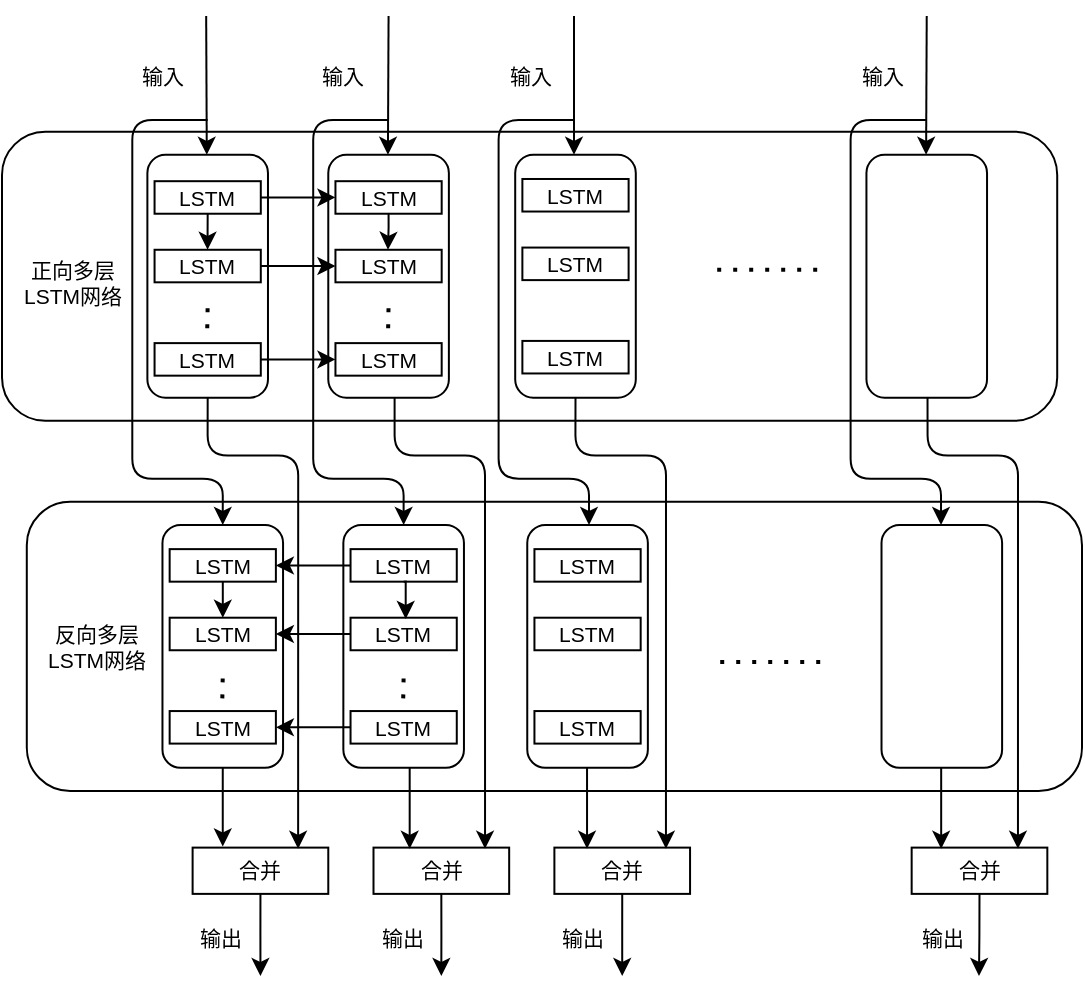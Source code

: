 <mxfile version="14.4.4" type="github">
  <diagram id="JIANmT2nnOIBF4YDTT5s" name="第 1 页">
    <mxGraphModel dx="1422" dy="802" grid="1" gridSize="10" guides="1" tooltips="1" connect="1" arrows="1" fold="1" page="1" pageScale="1" pageWidth="827" pageHeight="1169" math="0" shadow="0">
      <root>
        <mxCell id="0" />
        <mxCell id="1" parent="0" />
        <mxCell id="ffXGzlUsW7iirdP9C00W-28" value="" style="rounded=1;whiteSpace=wrap;html=1;fillColor=none;container=0;fontSize=10.5;" vertex="1" parent="1">
          <mxGeometry x="120" y="387.828" width="527.607" height="144.578" as="geometry" />
        </mxCell>
        <mxCell id="ffXGzlUsW7iirdP9C00W-2" value="" style="rounded=1;whiteSpace=wrap;html=1;container=0;fontSize=10.5;" vertex="1" parent="1">
          <mxGeometry x="192.691" y="399.398" width="60.298" height="121.446" as="geometry" />
        </mxCell>
        <mxCell id="ffXGzlUsW7iirdP9C00W-5" value="" style="endArrow=none;dashed=1;html=1;dashPattern=1 3;strokeWidth=2;fontSize=10.5;" edge="1" parent="1">
          <mxGeometry x="132.393" y="330" width="44.262" height="40.678" as="geometry">
            <mxPoint x="222.622" y="486.145" as="sourcePoint" />
            <mxPoint x="222.84" y="474.578" as="targetPoint" />
          </mxGeometry>
        </mxCell>
        <mxCell id="ffXGzlUsW7iirdP9C00W-7" value="" style="rounded=1;whiteSpace=wrap;html=1;container=0;fontSize=10.5;" vertex="1" parent="1">
          <mxGeometry x="283.138" y="399.398" width="60.298" height="121.446" as="geometry" />
        </mxCell>
        <mxCell id="ffXGzlUsW7iirdP9C00W-12" value="" style="endArrow=none;dashed=1;html=1;dashPattern=1 3;strokeWidth=2;fontSize=10.5;" edge="1" parent="1">
          <mxGeometry x="132.393" y="330" width="44.262" height="40.678" as="geometry">
            <mxPoint x="313.069" y="486.145" as="sourcePoint" />
            <mxPoint x="313.287" y="474.578" as="targetPoint" />
          </mxGeometry>
        </mxCell>
        <mxCell id="ffXGzlUsW7iirdP9C00W-22" value="" style="rounded=1;whiteSpace=wrap;html=1;container=0;fontSize=10.5;" vertex="1" parent="1">
          <mxGeometry x="376.6" y="399.398" width="60.298" height="121.446" as="geometry" />
        </mxCell>
        <mxCell id="ffXGzlUsW7iirdP9C00W-23" value="" style="rounded=1;whiteSpace=wrap;html=1;container=0;fontSize=10.5;" vertex="1" parent="1">
          <mxGeometry x="552.218" y="399.398" width="60.298" height="121.446" as="geometry" />
        </mxCell>
        <mxCell id="ffXGzlUsW7iirdP9C00W-24" value="" style="endArrow=classic;html=1;entryX=0.5;entryY=0;entryDx=0;entryDy=0;edgeStyle=orthogonalEdgeStyle;fontSize=10.5;" edge="1" parent="1" target="ffXGzlUsW7iirdP9C00W-30">
          <mxGeometry x="132.393" y="330" width="44.262" height="40.678" as="geometry">
            <mxPoint x="222.84" y="382.048" as="sourcePoint" />
            <mxPoint x="479.106" y="457.229" as="targetPoint" />
            <Array as="points">
              <mxPoint x="185.154" y="382.048" />
              <mxPoint x="185.154" y="561.325" />
              <mxPoint x="230.378" y="561.325" />
            </Array>
          </mxGeometry>
        </mxCell>
        <mxCell id="ffXGzlUsW7iirdP9C00W-25" value="" style="endArrow=classic;html=1;entryX=0.5;entryY=0;entryDx=0;entryDy=0;fontSize=10.5;" edge="1" parent="1">
          <mxGeometry x="132.393" y="330" width="44.262" height="40.678" as="geometry">
            <mxPoint x="313.287" y="330" as="sourcePoint" />
            <mxPoint x="312.971" y="399.398" as="targetPoint" />
          </mxGeometry>
        </mxCell>
        <mxCell id="ffXGzlUsW7iirdP9C00W-26" value="" style="endArrow=classic;html=1;entryX=0.5;entryY=0;entryDx=0;entryDy=0;fontSize=10.5;" edge="1" parent="1">
          <mxGeometry x="132.393" y="330" width="44.262" height="40.678" as="geometry">
            <mxPoint x="405.995" y="330" as="sourcePoint" />
            <mxPoint x="405.995" y="399.398" as="targetPoint" />
          </mxGeometry>
        </mxCell>
        <mxCell id="ffXGzlUsW7iirdP9C00W-27" value="" style="endArrow=classic;html=1;entryX=0.5;entryY=0;entryDx=0;entryDy=0;fontSize=10.5;" edge="1" parent="1">
          <mxGeometry x="132.393" y="330" width="44.262" height="40.678" as="geometry">
            <mxPoint x="582.366" y="330" as="sourcePoint" />
            <mxPoint x="582.05" y="399.398" as="targetPoint" />
          </mxGeometry>
        </mxCell>
        <mxCell id="ffXGzlUsW7iirdP9C00W-29" value="" style="rounded=1;whiteSpace=wrap;html=1;fillColor=none;container=0;fontSize=10.5;" vertex="1" parent="1">
          <mxGeometry x="132.393" y="572.892" width="527.607" height="144.578" as="geometry" />
        </mxCell>
        <mxCell id="ffXGzlUsW7iirdP9C00W-30" value="" style="rounded=1;whiteSpace=wrap;html=1;container=0;fontSize=10.5;" vertex="1" parent="1">
          <mxGeometry x="200.229" y="584.458" width="60.298" height="121.446" as="geometry" />
        </mxCell>
        <mxCell id="ffXGzlUsW7iirdP9C00W-31" value="" style="edgeStyle=orthogonalEdgeStyle;rounded=0;orthogonalLoop=1;jettySize=auto;html=1;fontSize=10.5;entryX=0.5;entryY=0;entryDx=0;entryDy=0;" edge="1" parent="1" source="ffXGzlUsW7iirdP9C00W-111" target="ffXGzlUsW7iirdP9C00W-110">
          <mxGeometry x="136.103" y="330.13" as="geometry">
            <mxPoint x="229.195" y="614.869" as="sourcePoint" />
            <mxPoint x="229.195" y="630.853" as="targetPoint" />
            <Array as="points">
              <mxPoint x="230" y="631" />
            </Array>
          </mxGeometry>
        </mxCell>
        <mxCell id="ffXGzlUsW7iirdP9C00W-35" value="" style="endArrow=none;dashed=1;html=1;dashPattern=1 3;strokeWidth=2;fontSize=10.5;" edge="1" parent="1">
          <mxGeometry x="132.393" y="330" width="44.262" height="40.678" as="geometry">
            <mxPoint x="230.159" y="671.205" as="sourcePoint" />
            <mxPoint x="230.378" y="659.639" as="targetPoint" />
          </mxGeometry>
        </mxCell>
        <mxCell id="ffXGzlUsW7iirdP9C00W-36" value="" style="rounded=1;whiteSpace=wrap;html=1;container=0;fontSize=10.5;" vertex="1" parent="1">
          <mxGeometry x="290.675" y="584.458" width="60.298" height="121.446" as="geometry" />
        </mxCell>
        <mxCell id="ffXGzlUsW7iirdP9C00W-41" value="" style="endArrow=none;dashed=1;html=1;dashPattern=1 3;strokeWidth=2;fontSize=10.5;" edge="1" parent="1">
          <mxGeometry x="132.393" y="330" width="44.262" height="40.678" as="geometry">
            <mxPoint x="320.606" y="671.205" as="sourcePoint" />
            <mxPoint x="320.824" y="659.639" as="targetPoint" />
          </mxGeometry>
        </mxCell>
        <mxCell id="ffXGzlUsW7iirdP9C00W-45" value="" style="rounded=1;whiteSpace=wrap;html=1;container=0;fontSize=10.5;" vertex="1" parent="1">
          <mxGeometry x="382.63" y="584.458" width="60.298" height="121.446" as="geometry" />
        </mxCell>
        <mxCell id="ffXGzlUsW7iirdP9C00W-46" value="" style="rounded=1;whiteSpace=wrap;html=1;container=0;fontSize=10.5;" vertex="1" parent="1">
          <mxGeometry x="559.755" y="584.458" width="60.298" height="121.446" as="geometry" />
        </mxCell>
        <mxCell id="ffXGzlUsW7iirdP9C00W-54" value="" style="endArrow=classic;html=1;entryX=0.5;entryY=0;entryDx=0;entryDy=0;fontSize=10.5;" edge="1" parent="1">
          <mxGeometry x="132.393" y="330" width="44.262" height="40.678" as="geometry">
            <mxPoint x="222.087" y="330" as="sourcePoint" />
            <mxPoint x="222.396" y="399.398" as="targetPoint" />
          </mxGeometry>
        </mxCell>
        <mxCell id="ffXGzlUsW7iirdP9C00W-55" value="" style="endArrow=classic;html=1;exitX=0.5;exitY=1;exitDx=0;exitDy=0;fontSize=10.5;" edge="1" parent="1" source="ffXGzlUsW7iirdP9C00W-30">
          <mxGeometry x="132.393" y="330" width="44.262" height="40.678" as="geometry">
            <mxPoint x="531.867" y="642.289" as="sourcePoint" />
            <mxPoint x="230.378" y="745.229" as="targetPoint" />
          </mxGeometry>
        </mxCell>
        <mxCell id="ffXGzlUsW7iirdP9C00W-57" value="" style="endArrow=classic;html=1;exitX=0.5;exitY=1;exitDx=0;exitDy=0;edgeStyle=orthogonalEdgeStyle;fontSize=10.5;" edge="1" parent="1" source="ffXGzlUsW7iirdP9C00W-2">
          <mxGeometry x="132.393" y="330" width="44.262" height="40.678" as="geometry">
            <mxPoint x="531.867" y="642.289" as="sourcePoint" />
            <mxPoint x="268.064" y="746.386" as="targetPoint" />
            <Array as="points">
              <mxPoint x="222.84" y="549.759" />
              <mxPoint x="268.064" y="549.759" />
            </Array>
          </mxGeometry>
        </mxCell>
        <mxCell id="ffXGzlUsW7iirdP9C00W-78" style="edgeStyle=orthogonalEdgeStyle;rounded=0;orthogonalLoop=1;jettySize=auto;html=1;exitX=0.5;exitY=1;exitDx=0;exitDy=0;fontSize=10.5;" edge="1" parent="1" source="ffXGzlUsW7iirdP9C00W-58">
          <mxGeometry x="132.393" y="330" as="geometry">
            <mxPoint x="249.221" y="810" as="targetPoint" />
          </mxGeometry>
        </mxCell>
        <mxCell id="ffXGzlUsW7iirdP9C00W-58" value="合并" style="rounded=0;whiteSpace=wrap;html=1;fillColor=none;container=0;fontSize=10.5;" vertex="1" parent="1">
          <mxGeometry x="215.303" y="745.807" width="67.835" height="23.133" as="geometry" />
        </mxCell>
        <mxCell id="ffXGzlUsW7iirdP9C00W-59" value="" style="endArrow=classic;html=1;entryX=0.5;entryY=0;entryDx=0;entryDy=0;edgeStyle=orthogonalEdgeStyle;fontSize=10.5;" edge="1" parent="1">
          <mxGeometry x="132.393" y="330" width="44.262" height="40.678" as="geometry">
            <mxPoint x="313.287" y="382.048" as="sourcePoint" />
            <mxPoint x="320.824" y="584.458" as="targetPoint" />
            <Array as="points">
              <mxPoint x="275.601" y="382.048" />
              <mxPoint x="275.601" y="561.325" />
              <mxPoint x="320.824" y="561.325" />
            </Array>
          </mxGeometry>
        </mxCell>
        <mxCell id="ffXGzlUsW7iirdP9C00W-62" value="" style="endArrow=classic;html=1;entryX=0.25;entryY=0;entryDx=0;entryDy=0;fontSize=10.5;" edge="1" parent="1">
          <mxGeometry x="132.393" y="330" width="44.262" height="40.678" as="geometry">
            <mxPoint x="323.839" y="705.904" as="sourcePoint" />
            <mxPoint x="323.839" y="746.386" as="targetPoint" />
          </mxGeometry>
        </mxCell>
        <mxCell id="ffXGzlUsW7iirdP9C00W-63" value="" style="endArrow=classic;html=1;exitX=0.5;exitY=1;exitDx=0;exitDy=0;edgeStyle=orthogonalEdgeStyle;fontSize=10.5;" edge="1" parent="1">
          <mxGeometry x="132.393" y="330" width="44.262" height="40.678" as="geometry">
            <mxPoint x="316.302" y="520.843" as="sourcePoint" />
            <mxPoint x="361.525" y="746.386" as="targetPoint" />
            <Array as="points">
              <mxPoint x="316.302" y="549.759" />
              <mxPoint x="361.525" y="549.759" />
            </Array>
          </mxGeometry>
        </mxCell>
        <mxCell id="ffXGzlUsW7iirdP9C00W-79" style="edgeStyle=orthogonalEdgeStyle;rounded=0;orthogonalLoop=1;jettySize=auto;html=1;exitX=0.5;exitY=1;exitDx=0;exitDy=0;fontSize=10.5;" edge="1" parent="1" source="ffXGzlUsW7iirdP9C00W-64">
          <mxGeometry x="132.393" y="330" as="geometry">
            <mxPoint x="339.667" y="810" as="targetPoint" />
          </mxGeometry>
        </mxCell>
        <mxCell id="ffXGzlUsW7iirdP9C00W-64" value="合并" style="rounded=0;whiteSpace=wrap;html=1;fillColor=none;container=0;fontSize=10.5;" vertex="1" parent="1">
          <mxGeometry x="305.75" y="745.807" width="67.835" height="23.133" as="geometry" />
        </mxCell>
        <mxCell id="ffXGzlUsW7iirdP9C00W-65" value="" style="endArrow=classic;html=1;entryX=0.5;entryY=0;entryDx=0;entryDy=0;edgeStyle=orthogonalEdgeStyle;fontSize=10.5;" edge="1" parent="1">
          <mxGeometry x="132.393" y="330" width="44.262" height="40.678" as="geometry">
            <mxPoint x="405.973" y="382.048" as="sourcePoint" />
            <mxPoint x="413.51" y="584.458" as="targetPoint" />
            <Array as="points">
              <mxPoint x="368.286" y="382.048" />
              <mxPoint x="368.286" y="561.325" />
              <mxPoint x="413.51" y="561.325" />
            </Array>
          </mxGeometry>
        </mxCell>
        <mxCell id="ffXGzlUsW7iirdP9C00W-67" value="" style="endArrow=classic;html=1;exitX=0.5;exitY=1;exitDx=0;exitDy=0;edgeStyle=orthogonalEdgeStyle;fontSize=10.5;" edge="1" parent="1">
          <mxGeometry x="132.393" y="330" width="44.262" height="40.678" as="geometry">
            <mxPoint x="406.749" y="520.843" as="sourcePoint" />
            <mxPoint x="451.972" y="746.386" as="targetPoint" />
            <Array as="points">
              <mxPoint x="406.749" y="549.759" />
              <mxPoint x="451.972" y="549.759" />
            </Array>
          </mxGeometry>
        </mxCell>
        <mxCell id="ffXGzlUsW7iirdP9C00W-68" value="" style="endArrow=classic;html=1;entryX=0.25;entryY=0;entryDx=0;entryDy=0;fontSize=10.5;" edge="1" parent="1">
          <mxGeometry x="132.393" y="330" width="44.262" height="40.678" as="geometry">
            <mxPoint x="412.522" y="705.904" as="sourcePoint" />
            <mxPoint x="412.522" y="746.386" as="targetPoint" />
          </mxGeometry>
        </mxCell>
        <mxCell id="ffXGzlUsW7iirdP9C00W-80" style="edgeStyle=orthogonalEdgeStyle;rounded=0;orthogonalLoop=1;jettySize=auto;html=1;exitX=0.5;exitY=1;exitDx=0;exitDy=0;fontSize=10.5;" edge="1" parent="1" source="ffXGzlUsW7iirdP9C00W-69">
          <mxGeometry x="132.393" y="330" as="geometry">
            <mxPoint x="430.114" y="810" as="targetPoint" />
          </mxGeometry>
        </mxCell>
        <mxCell id="ffXGzlUsW7iirdP9C00W-69" value="合并" style="rounded=0;whiteSpace=wrap;html=1;fillColor=none;container=0;fontSize=10.5;" vertex="1" parent="1">
          <mxGeometry x="396.197" y="745.807" width="67.835" height="23.133" as="geometry" />
        </mxCell>
        <mxCell id="ffXGzlUsW7iirdP9C00W-70" value="" style="endArrow=classic;html=1;entryX=0.5;entryY=0;entryDx=0;entryDy=0;edgeStyle=orthogonalEdgeStyle;fontSize=10.5;" edge="1" parent="1">
          <mxGeometry x="132.393" y="330" width="44.262" height="40.678" as="geometry">
            <mxPoint x="581.982" y="382.048" as="sourcePoint" />
            <mxPoint x="589.519" y="584.458" as="targetPoint" />
            <Array as="points">
              <mxPoint x="544.296" y="382.048" />
              <mxPoint x="544.296" y="561.325" />
              <mxPoint x="589.519" y="561.325" />
            </Array>
          </mxGeometry>
        </mxCell>
        <mxCell id="ffXGzlUsW7iirdP9C00W-71" value="" style="endArrow=classic;html=1;exitX=0.5;exitY=1;exitDx=0;exitDy=0;edgeStyle=orthogonalEdgeStyle;fontSize=10.5;" edge="1" parent="1">
          <mxGeometry x="132.393" y="330" width="44.262" height="40.678" as="geometry">
            <mxPoint x="582.758" y="520.843" as="sourcePoint" />
            <mxPoint x="627.982" y="746.386" as="targetPoint" />
            <Array as="points">
              <mxPoint x="582.758" y="549.759" />
              <mxPoint x="627.982" y="549.759" />
            </Array>
          </mxGeometry>
        </mxCell>
        <mxCell id="ffXGzlUsW7iirdP9C00W-72" value="" style="endArrow=classic;html=1;entryX=0.25;entryY=0;entryDx=0;entryDy=0;fontSize=10.5;" edge="1" parent="1">
          <mxGeometry x="132.393" y="330" width="44.262" height="40.678" as="geometry">
            <mxPoint x="589.587" y="705.904" as="sourcePoint" />
            <mxPoint x="589.587" y="746.386" as="targetPoint" />
          </mxGeometry>
        </mxCell>
        <mxCell id="ffXGzlUsW7iirdP9C00W-81" style="edgeStyle=orthogonalEdgeStyle;rounded=0;orthogonalLoop=1;jettySize=auto;html=1;exitX=0.5;exitY=1;exitDx=0;exitDy=0;fontSize=10.5;" edge="1" parent="1" source="ffXGzlUsW7iirdP9C00W-73">
          <mxGeometry x="132.393" y="330" as="geometry">
            <mxPoint x="608.496" y="810" as="targetPoint" />
          </mxGeometry>
        </mxCell>
        <mxCell id="ffXGzlUsW7iirdP9C00W-73" value="合并" style="rounded=0;whiteSpace=wrap;html=1;fillColor=none;container=0;fontSize=10.5;" vertex="1" parent="1">
          <mxGeometry x="574.829" y="745.807" width="67.835" height="23.133" as="geometry" />
        </mxCell>
        <mxCell id="ffXGzlUsW7iirdP9C00W-83" value="" style="endArrow=none;dashed=1;html=1;dashPattern=1 3;strokeWidth=2;fontSize=10.5;" edge="1" parent="1">
          <mxGeometry x="132.393" y="330" width="44.262" height="40.678" as="geometry">
            <mxPoint x="479.106" y="653.028" as="sourcePoint" />
            <mxPoint x="531.867" y="653.028" as="targetPoint" />
          </mxGeometry>
        </mxCell>
        <mxCell id="ffXGzlUsW7iirdP9C00W-84" value="" style="endArrow=none;dashed=1;html=1;dashPattern=1 3;strokeWidth=2;fontSize=10.5;" edge="1" parent="1">
          <mxGeometry x="132.393" y="330" width="44.262" height="40.678" as="geometry">
            <mxPoint x="477.599" y="456.818" as="sourcePoint" />
            <mxPoint x="530.36" y="456.818" as="targetPoint" />
          </mxGeometry>
        </mxCell>
        <mxCell id="ffXGzlUsW7iirdP9C00W-85" value="正向多层&lt;br style=&quot;font-size: 10.5px;&quot;&gt;LSTM网络" style="text;html=1;align=center;verticalAlign=middle;resizable=0;points=[];autosize=1;container=0;fontSize=10.5;" vertex="1" parent="1">
          <mxGeometry x="120" y="447.92" width="70" height="30" as="geometry" />
        </mxCell>
        <mxCell id="ffXGzlUsW7iirdP9C00W-86" value="反向多层&lt;br style=&quot;font-size: 10.5px;&quot;&gt;LSTM网络" style="text;html=1;align=center;verticalAlign=middle;resizable=0;points=[];autosize=1;container=0;fontSize=10.5;" vertex="1" parent="1">
          <mxGeometry x="132.391" y="630.183" width="70" height="30" as="geometry" />
        </mxCell>
        <mxCell id="ffXGzlUsW7iirdP9C00W-91" value="输入" style="text;html=1;align=center;verticalAlign=middle;resizable=0;points=[];autosize=1;container=0;fontSize=10.5;" vertex="1" parent="1">
          <mxGeometry x="179.821" y="349.999" width="40" height="20" as="geometry" />
        </mxCell>
        <mxCell id="ffXGzlUsW7iirdP9C00W-93" value="输入" style="text;html=1;align=center;verticalAlign=middle;resizable=0;points=[];autosize=1;container=0;fontSize=10.5;" vertex="1" parent="1">
          <mxGeometry x="270.268" y="349.999" width="40" height="20" as="geometry" />
        </mxCell>
        <mxCell id="ffXGzlUsW7iirdP9C00W-94" value="输入" style="text;html=1;align=center;verticalAlign=middle;resizable=0;points=[];autosize=1;container=0;fontSize=10.5;" vertex="1" parent="1">
          <mxGeometry x="363.8" y="349.999" width="40" height="20" as="geometry" />
        </mxCell>
        <mxCell id="ffXGzlUsW7iirdP9C00W-95" value="输入" style="text;html=1;align=center;verticalAlign=middle;resizable=0;points=[];autosize=1;container=0;fontSize=10.5;" vertex="1" parent="1">
          <mxGeometry x="539.998" y="349.999" width="40" height="20" as="geometry" />
        </mxCell>
        <mxCell id="ffXGzlUsW7iirdP9C00W-96" value="输出" style="text;html=1;align=center;verticalAlign=middle;resizable=0;points=[];autosize=1;container=0;fontSize=10.5;" vertex="1" parent="1">
          <mxGeometry x="209.395" y="781.084" width="40" height="20" as="geometry" />
        </mxCell>
        <mxCell id="ffXGzlUsW7iirdP9C00W-97" value="输出" style="text;html=1;align=center;verticalAlign=middle;resizable=0;points=[];autosize=1;container=0;fontSize=10.5;" vertex="1" parent="1">
          <mxGeometry x="299.842" y="781.084" width="40" height="20" as="geometry" />
        </mxCell>
        <mxCell id="ffXGzlUsW7iirdP9C00W-98" value="输出" style="text;html=1;align=center;verticalAlign=middle;resizable=0;points=[];autosize=1;container=0;fontSize=10.5;" vertex="1" parent="1">
          <mxGeometry x="389.745" y="781.084" width="40" height="20" as="geometry" />
        </mxCell>
        <mxCell id="ffXGzlUsW7iirdP9C00W-99" value="输出" style="text;html=1;align=center;verticalAlign=middle;resizable=0;points=[];autosize=1;container=0;fontSize=10.5;" vertex="1" parent="1">
          <mxGeometry x="569.904" y="781.084" width="40" height="20" as="geometry" />
        </mxCell>
        <mxCell id="ffXGzlUsW7iirdP9C00W-101" value="LSTM" style="rounded=0;whiteSpace=wrap;html=1;fillColor=none;container=0;fontSize=10.5;" vertex="1" parent="1">
          <mxGeometry x="196.282" y="412.593" width="53.115" height="16.271" as="geometry" />
        </mxCell>
        <mxCell id="ffXGzlUsW7iirdP9C00W-102" value="LSTM" style="rounded=0;whiteSpace=wrap;html=1;fillColor=none;container=0;fontSize=10.5;" vertex="1" parent="1">
          <mxGeometry x="196.282" y="493.558" width="53.115" height="16.271" as="geometry" />
        </mxCell>
        <mxCell id="ffXGzlUsW7iirdP9C00W-103" value="LSTM" style="rounded=0;whiteSpace=wrap;html=1;fillColor=none;container=0;fontSize=10.5;" vertex="1" parent="1">
          <mxGeometry x="196.282" y="446.884" width="53.115" height="16.271" as="geometry" />
        </mxCell>
        <mxCell id="ffXGzlUsW7iirdP9C00W-105" style="edgeStyle=orthogonalEdgeStyle;rounded=0;orthogonalLoop=1;jettySize=auto;html=1;exitX=0.5;exitY=1;exitDx=0;exitDy=0;fontSize=10.5;" edge="1" parent="1" source="ffXGzlUsW7iirdP9C00W-101" target="ffXGzlUsW7iirdP9C00W-103">
          <mxGeometry x="132.393" y="330" as="geometry">
            <Array as="points">
              <mxPoint x="223" y="438" />
              <mxPoint x="223" y="438" />
            </Array>
          </mxGeometry>
        </mxCell>
        <mxCell id="ffXGzlUsW7iirdP9C00W-107" value="LSTM" style="rounded=0;whiteSpace=wrap;html=1;fillColor=none;container=0;fontSize=10.5;" vertex="1" parent="1">
          <mxGeometry x="286.727" y="446.884" width="53.115" height="16.271" as="geometry" />
        </mxCell>
        <mxCell id="ffXGzlUsW7iirdP9C00W-14" value="" style="edgeStyle=orthogonalEdgeStyle;rounded=0;orthogonalLoop=1;jettySize=auto;html=1;exitX=1;exitY=0.5;exitDx=0;exitDy=0;entryX=0;entryY=0.5;entryDx=0;entryDy=0;fontSize=10.5;" edge="1" parent="1" source="ffXGzlUsW7iirdP9C00W-103" target="ffXGzlUsW7iirdP9C00W-107">
          <mxGeometry x="132.393" y="330" as="geometry">
            <mxPoint x="228.129" y="455.02" as="sourcePoint" />
            <mxPoint x="298.213" y="455.02" as="targetPoint" />
          </mxGeometry>
        </mxCell>
        <mxCell id="ffXGzlUsW7iirdP9C00W-108" value="LSTM" style="rounded=0;whiteSpace=wrap;html=1;fillColor=none;container=0;fontSize=10.5;" vertex="1" parent="1">
          <mxGeometry x="286.727" y="412.593" width="53.115" height="16.271" as="geometry" />
        </mxCell>
        <mxCell id="ffXGzlUsW7iirdP9C00W-13" value="" style="edgeStyle=orthogonalEdgeStyle;rounded=0;orthogonalLoop=1;jettySize=auto;html=1;exitX=1;exitY=0.5;exitDx=0;exitDy=0;entryX=0;entryY=0.5;entryDx=0;entryDy=0;fontSize=10.5;" edge="1" parent="1" source="ffXGzlUsW7iirdP9C00W-101" target="ffXGzlUsW7iirdP9C00W-108">
          <mxGeometry x="132.393" y="330" as="geometry">
            <mxPoint x="228.129" y="420.321" as="sourcePoint" />
            <mxPoint x="298.213" y="420.305" as="targetPoint" />
          </mxGeometry>
        </mxCell>
        <mxCell id="ffXGzlUsW7iirdP9C00W-8" value="" style="edgeStyle=orthogonalEdgeStyle;rounded=0;orthogonalLoop=1;jettySize=auto;html=1;entryX=0.5;entryY=0;entryDx=0;entryDy=0;exitX=0.5;exitY=1;exitDx=0;exitDy=0;fontSize=10.5;" edge="1" parent="1" source="ffXGzlUsW7iirdP9C00W-108" target="ffXGzlUsW7iirdP9C00W-107">
          <mxGeometry x="132.393" y="330" as="geometry">
            <mxPoint x="308.394" y="429.678" as="sourcePoint" />
            <mxPoint x="308.394" y="445.663" as="targetPoint" />
            <Array as="points">
              <mxPoint x="312.984" y="435.763" />
              <mxPoint x="312.984" y="435.763" />
              <mxPoint x="312.984" y="447.153" />
            </Array>
          </mxGeometry>
        </mxCell>
        <mxCell id="ffXGzlUsW7iirdP9C00W-109" value="LSTM" style="rounded=0;whiteSpace=wrap;html=1;fillColor=none;container=0;fontSize=10.5;" vertex="1" parent="1">
          <mxGeometry x="286.727" y="493.558" width="53.115" height="16.271" as="geometry" />
        </mxCell>
        <mxCell id="ffXGzlUsW7iirdP9C00W-15" value="" style="edgeStyle=orthogonalEdgeStyle;rounded=0;orthogonalLoop=1;jettySize=auto;html=1;exitX=1;exitY=0.5;exitDx=0;exitDy=0;entryX=0;entryY=0.5;entryDx=0;entryDy=0;fontSize=10.5;" edge="1" parent="1" source="ffXGzlUsW7iirdP9C00W-102" target="ffXGzlUsW7iirdP9C00W-109">
          <mxGeometry x="132.393" y="330" as="geometry">
            <mxPoint x="228.129" y="501.285" as="sourcePoint" />
            <mxPoint x="298.213" y="501.274" as="targetPoint" />
          </mxGeometry>
        </mxCell>
        <mxCell id="ffXGzlUsW7iirdP9C00W-110" value="LSTM" style="rounded=0;whiteSpace=wrap;html=1;fillColor=none;container=0;fontSize=10.5;" vertex="1" parent="1">
          <mxGeometry x="203.824" y="630.854" width="53.115" height="16.271" as="geometry" />
        </mxCell>
        <mxCell id="ffXGzlUsW7iirdP9C00W-111" value="LSTM" style="rounded=0;whiteSpace=wrap;html=1;fillColor=none;container=0;fontSize=10.5;" vertex="1" parent="1">
          <mxGeometry x="203.824" y="596.563" width="53.115" height="16.271" as="geometry" />
        </mxCell>
        <mxCell id="ffXGzlUsW7iirdP9C00W-112" value="LSTM" style="rounded=0;whiteSpace=wrap;html=1;fillColor=none;container=0;fontSize=10.5;" vertex="1" parent="1">
          <mxGeometry x="203.824" y="677.528" width="53.115" height="16.271" as="geometry" />
        </mxCell>
        <mxCell id="ffXGzlUsW7iirdP9C00W-113" value="LSTM" style="rounded=0;whiteSpace=wrap;html=1;fillColor=none;container=0;fontSize=10.5;" vertex="1" parent="1">
          <mxGeometry x="294.27" y="630.854" width="53.115" height="16.271" as="geometry" />
        </mxCell>
        <mxCell id="ffXGzlUsW7iirdP9C00W-75" value="" style="edgeStyle=orthogonalEdgeStyle;rounded=0;orthogonalLoop=1;jettySize=auto;html=1;entryX=1;entryY=0.5;entryDx=0;entryDy=0;exitX=0;exitY=0.5;exitDx=0;exitDy=0;fontSize=10.5;" edge="1" parent="1" source="ffXGzlUsW7iirdP9C00W-113" target="ffXGzlUsW7iirdP9C00W-110">
          <mxGeometry x="132.393" y="330" as="geometry">
            <mxPoint x="305.75" y="642.289" as="sourcePoint" />
            <mxPoint x="245.452" y="642.289" as="targetPoint" />
          </mxGeometry>
        </mxCell>
        <mxCell id="ffXGzlUsW7iirdP9C00W-114" value="LSTM" style="rounded=0;whiteSpace=wrap;html=1;fillColor=none;container=0;fontSize=10.5;" vertex="1" parent="1">
          <mxGeometry x="294.27" y="596.563" width="53.115" height="16.271" as="geometry" />
        </mxCell>
        <mxCell id="ffXGzlUsW7iirdP9C00W-76" value="" style="edgeStyle=orthogonalEdgeStyle;rounded=0;orthogonalLoop=1;jettySize=auto;html=1;exitX=0;exitY=0.5;exitDx=0;exitDy=0;entryX=1;entryY=0.5;entryDx=0;entryDy=0;fontSize=10.5;" edge="1" parent="1" source="ffXGzlUsW7iirdP9C00W-114" target="ffXGzlUsW7iirdP9C00W-111">
          <mxGeometry x="132.393" y="330" as="geometry">
            <mxPoint x="305.75" y="605.381" as="sourcePoint" />
            <mxPoint x="235.667" y="605.381" as="targetPoint" />
          </mxGeometry>
        </mxCell>
        <mxCell id="ffXGzlUsW7iirdP9C00W-37" value="" style="edgeStyle=orthogonalEdgeStyle;rounded=0;orthogonalLoop=1;jettySize=auto;html=1;exitX=0.5;exitY=1;exitDx=0;exitDy=0;entryX=0.522;entryY=0.037;entryDx=0;entryDy=0;entryPerimeter=0;fontSize=10.5;" edge="1" parent="1" source="ffXGzlUsW7iirdP9C00W-114" target="ffXGzlUsW7iirdP9C00W-113">
          <mxGeometry x="132.393" y="330" as="geometry">
            <mxPoint x="315.932" y="614.739" as="sourcePoint" />
            <mxPoint x="315.932" y="630.723" as="targetPoint" />
            <Array as="points">
              <mxPoint x="321.836" y="613.119" />
              <mxPoint x="321.836" y="631.017" />
            </Array>
          </mxGeometry>
        </mxCell>
        <mxCell id="ffXGzlUsW7iirdP9C00W-115" value="LSTM" style="rounded=0;whiteSpace=wrap;html=1;fillColor=none;container=0;fontSize=10.5;" vertex="1" parent="1">
          <mxGeometry x="294.27" y="677.528" width="53.115" height="16.271" as="geometry" />
        </mxCell>
        <mxCell id="ffXGzlUsW7iirdP9C00W-44" value="" style="edgeStyle=orthogonalEdgeStyle;rounded=0;orthogonalLoop=1;jettySize=auto;html=1;exitX=0;exitY=0.5;exitDx=0;exitDy=0;entryX=1;entryY=0.5;entryDx=0;entryDy=0;fontSize=10.5;" edge="1" parent="1" source="ffXGzlUsW7iirdP9C00W-115" target="ffXGzlUsW7iirdP9C00W-112">
          <mxGeometry x="132.393" y="330" as="geometry">
            <mxPoint x="305.75" y="686.345" as="sourcePoint" />
            <mxPoint x="235.667" y="686.345" as="targetPoint" />
          </mxGeometry>
        </mxCell>
        <mxCell id="ffXGzlUsW7iirdP9C00W-116" value="LSTM" style="rounded=0;whiteSpace=wrap;html=1;fillColor=none;container=0;fontSize=10.5;" vertex="1" parent="1">
          <mxGeometry x="380.191" y="445.786" width="53.115" height="16.271" as="geometry" />
        </mxCell>
        <mxCell id="ffXGzlUsW7iirdP9C00W-117" value="LSTM" style="rounded=0;whiteSpace=wrap;html=1;fillColor=none;container=0;fontSize=10.5;" vertex="1" parent="1">
          <mxGeometry x="380.191" y="411.494" width="53.115" height="16.271" as="geometry" />
        </mxCell>
        <mxCell id="ffXGzlUsW7iirdP9C00W-118" value="LSTM" style="rounded=0;whiteSpace=wrap;html=1;fillColor=none;container=0;fontSize=10.5;" vertex="1" parent="1">
          <mxGeometry x="380.191" y="492.46" width="53.115" height="16.271" as="geometry" />
        </mxCell>
        <mxCell id="ffXGzlUsW7iirdP9C00W-119" value="LSTM" style="rounded=0;whiteSpace=wrap;html=1;fillColor=none;container=0;fontSize=10.5;" vertex="1" parent="1">
          <mxGeometry x="386.22" y="630.854" width="53.115" height="16.271" as="geometry" />
        </mxCell>
        <mxCell id="ffXGzlUsW7iirdP9C00W-120" value="LSTM" style="rounded=0;whiteSpace=wrap;html=1;fillColor=none;container=0;fontSize=10.5;" vertex="1" parent="1">
          <mxGeometry x="386.22" y="596.563" width="53.115" height="16.271" as="geometry" />
        </mxCell>
        <mxCell id="ffXGzlUsW7iirdP9C00W-121" value="LSTM" style="rounded=0;whiteSpace=wrap;html=1;fillColor=none;container=0;fontSize=10.5;" vertex="1" parent="1">
          <mxGeometry x="386.22" y="677.528" width="53.115" height="16.271" as="geometry" />
        </mxCell>
      </root>
    </mxGraphModel>
  </diagram>
</mxfile>
